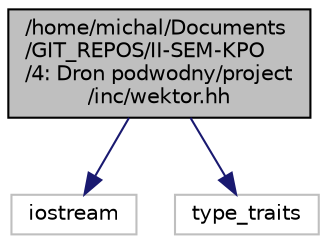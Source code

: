 digraph "/home/michal/Documents/GIT_REPOS/II-SEM-KPO/4: Dron podwodny/project/inc/wektor.hh"
{
  edge [fontname="Helvetica",fontsize="10",labelfontname="Helvetica",labelfontsize="10"];
  node [fontname="Helvetica",fontsize="10",shape=record];
  Node0 [label="/home/michal/Documents\l/GIT_REPOS/II-SEM-KPO\l/4: Dron podwodny/project\l/inc/wektor.hh",height=0.2,width=0.4,color="black", fillcolor="grey75", style="filled", fontcolor="black"];
  Node0 -> Node1 [color="midnightblue",fontsize="10",style="solid"];
  Node1 [label="iostream",height=0.2,width=0.4,color="grey75", fillcolor="white", style="filled"];
  Node0 -> Node2 [color="midnightblue",fontsize="10",style="solid"];
  Node2 [label="type_traits",height=0.2,width=0.4,color="grey75", fillcolor="white", style="filled"];
}
